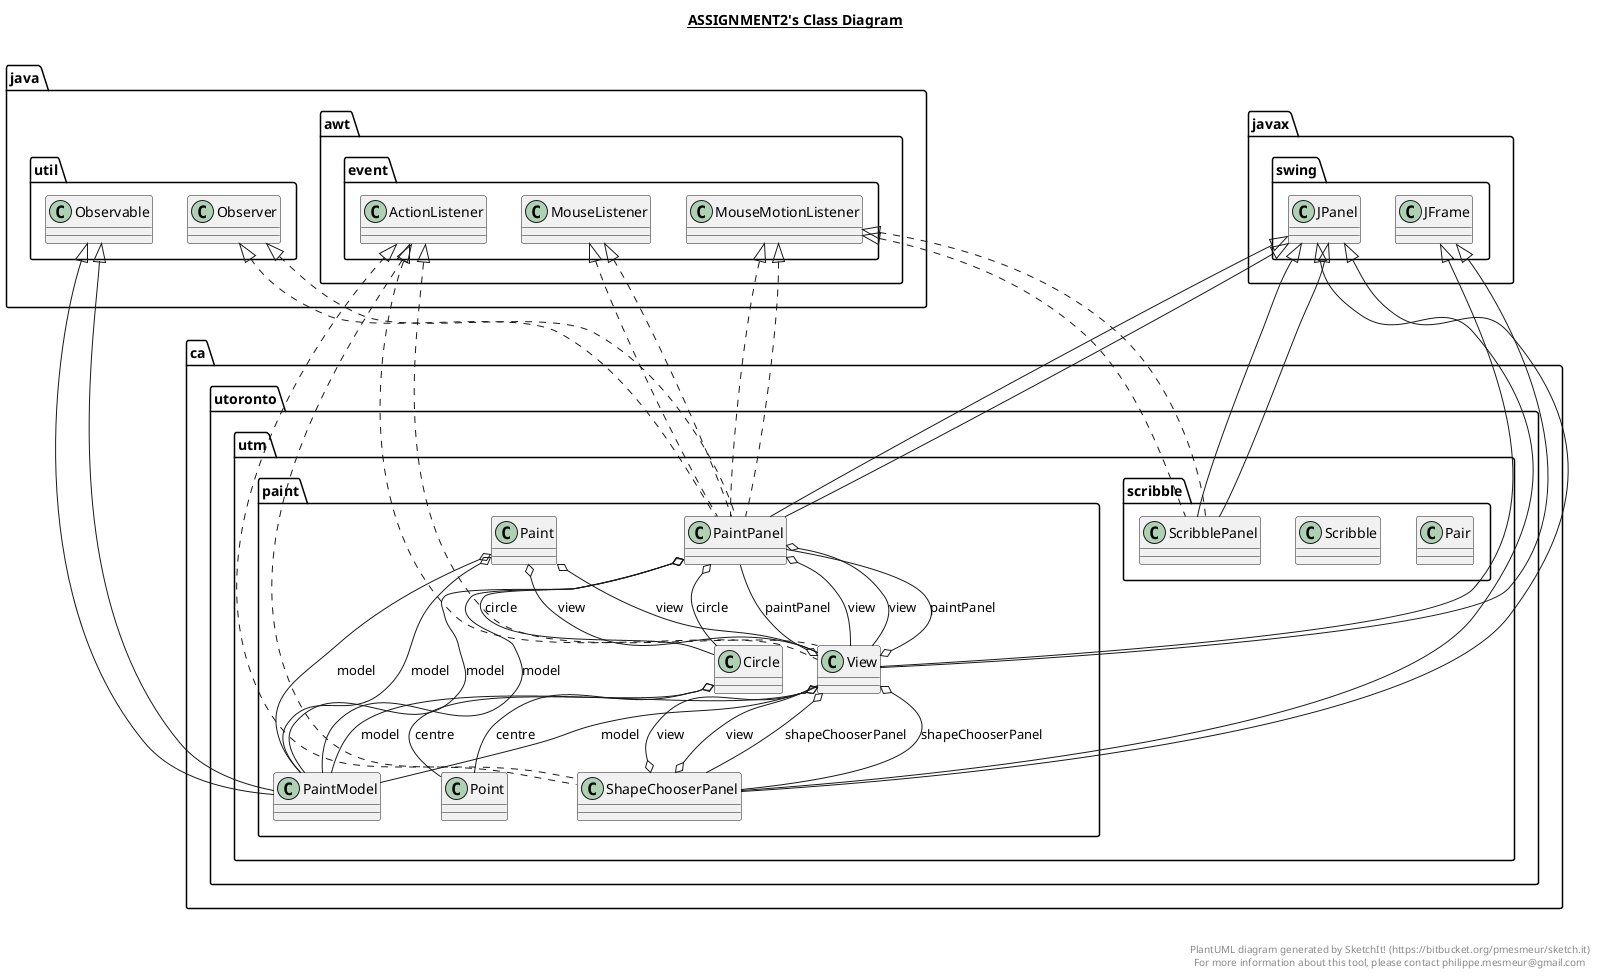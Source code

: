 @startuml

title __ASSIGNMENT2's Class Diagram__\n

  namespace ca.utoronto.utm.paint {
    class ca.utoronto.utm.paint.Circle {
    }
  }
  

  namespace ca.utoronto.utm.paint {
    class ca.utoronto.utm.paint.Circle {
    }
  }
  

  namespace ca.utoronto.utm.paint {
    class ca.utoronto.utm.paint.Paint {
    }
  }
  

  namespace ca.utoronto.utm.paint {
    class ca.utoronto.utm.paint.Paint {
    }
  }
  

  namespace ca.utoronto.utm.paint {
    class ca.utoronto.utm.paint.PaintModel {
    }
  }
  

  namespace ca.utoronto.utm.paint {
    class ca.utoronto.utm.paint.PaintModel {
    }
  }
  

  namespace ca.utoronto.utm.paint {
    class ca.utoronto.utm.paint.PaintPanel {
    }
  }
  

  namespace ca.utoronto.utm.paint {
    class ca.utoronto.utm.paint.PaintPanel {
    }
  }
  

  namespace ca.utoronto.utm.paint {
    class ca.utoronto.utm.paint.Point {
    }
  }
  

  namespace ca.utoronto.utm.paint {
    class ca.utoronto.utm.paint.Point {
    }
  }
  

  namespace ca.utoronto.utm.paint {
    class ca.utoronto.utm.paint.ShapeChooserPanel {
    }
  }
  

  namespace ca.utoronto.utm.paint {
    class ca.utoronto.utm.paint.ShapeChooserPanel {
    }
  }
  

  namespace ca.utoronto.utm.paint {
    class ca.utoronto.utm.paint.View {
    }
  }
  

  namespace ca.utoronto.utm.paint {
    class ca.utoronto.utm.paint.View {
    }
  }
  

  namespace ca.utoronto.utm.scribble {
    class ca.utoronto.utm.scribble.Pair {
    }
  }
  

  namespace ca.utoronto.utm.scribble {
    class ca.utoronto.utm.scribble.Pair {
    }
  }
  

  namespace ca.utoronto.utm.scribble {
    class ca.utoronto.utm.scribble.Scribble {
    }
  }
  

  namespace ca.utoronto.utm.scribble {
    class ca.utoronto.utm.scribble.Scribble {
    }
  }
  

  namespace ca.utoronto.utm.scribble {
    class ca.utoronto.utm.scribble.ScribblePanel {
    }
  }
  

  namespace ca.utoronto.utm.scribble {
    class ca.utoronto.utm.scribble.ScribblePanel {
    }
  }
  

  ca.utoronto.utm.paint.Circle o-- ca.utoronto.utm.paint.Point : centre
  ca.utoronto.utm.paint.Circle o-- ca.utoronto.utm.paint.Point : centre
  ca.utoronto.utm.paint.Paint o-- ca.utoronto.utm.paint.PaintModel : model
  ca.utoronto.utm.paint.Paint o-- ca.utoronto.utm.paint.View : view
  ca.utoronto.utm.paint.Paint o-- ca.utoronto.utm.paint.PaintModel : model
  ca.utoronto.utm.paint.Paint o-- ca.utoronto.utm.paint.View : view
  ca.utoronto.utm.paint.PaintModel -up-|> java.util.Observable
  ca.utoronto.utm.paint.PaintModel -up-|> java.util.Observable
  ca.utoronto.utm.paint.PaintPanel .up.|> java.awt.event.MouseListener
  ca.utoronto.utm.paint.PaintPanel .up.|> java.awt.event.MouseMotionListener
  ca.utoronto.utm.paint.PaintPanel .up.|> java.util.Observer
  ca.utoronto.utm.paint.PaintPanel -up-|> javax.swing.JPanel
  ca.utoronto.utm.paint.PaintPanel o-- ca.utoronto.utm.paint.Circle : circle
  ca.utoronto.utm.paint.PaintPanel o-- ca.utoronto.utm.paint.PaintModel : model
  ca.utoronto.utm.paint.PaintPanel o-- ca.utoronto.utm.paint.View : view
  ca.utoronto.utm.paint.PaintPanel .up.|> java.awt.event.MouseListener
  ca.utoronto.utm.paint.PaintPanel .up.|> java.awt.event.MouseMotionListener
  ca.utoronto.utm.paint.PaintPanel .up.|> java.util.Observer
  ca.utoronto.utm.paint.PaintPanel -up-|> javax.swing.JPanel
  ca.utoronto.utm.paint.PaintPanel o-- ca.utoronto.utm.paint.Circle : circle
  ca.utoronto.utm.paint.PaintPanel o-- ca.utoronto.utm.paint.PaintModel : model
  ca.utoronto.utm.paint.PaintPanel o-- ca.utoronto.utm.paint.View : view
  ca.utoronto.utm.paint.ShapeChooserPanel .up.|> java.awt.event.ActionListener
  ca.utoronto.utm.paint.ShapeChooserPanel -up-|> javax.swing.JPanel
  ca.utoronto.utm.paint.ShapeChooserPanel o-- ca.utoronto.utm.paint.View : view
  ca.utoronto.utm.paint.ShapeChooserPanel .up.|> java.awt.event.ActionListener
  ca.utoronto.utm.paint.ShapeChooserPanel -up-|> javax.swing.JPanel
  ca.utoronto.utm.paint.ShapeChooserPanel o-- ca.utoronto.utm.paint.View : view
  ca.utoronto.utm.paint.View .up.|> java.awt.event.ActionListener
  ca.utoronto.utm.paint.View -up-|> javax.swing.JFrame
  ca.utoronto.utm.paint.View o-- ca.utoronto.utm.paint.PaintModel : model
  ca.utoronto.utm.paint.View o-- ca.utoronto.utm.paint.PaintPanel : paintPanel
  ca.utoronto.utm.paint.View o-- ca.utoronto.utm.paint.ShapeChooserPanel : shapeChooserPanel
  ca.utoronto.utm.paint.View .up.|> java.awt.event.ActionListener
  ca.utoronto.utm.paint.View -up-|> javax.swing.JFrame
  ca.utoronto.utm.paint.View o-- ca.utoronto.utm.paint.PaintModel : model
  ca.utoronto.utm.paint.View o-- ca.utoronto.utm.paint.PaintPanel : paintPanel
  ca.utoronto.utm.paint.View o-- ca.utoronto.utm.paint.ShapeChooserPanel : shapeChooserPanel
  ca.utoronto.utm.scribble.ScribblePanel .up.|> java.awt.event.MouseMotionListener
  ca.utoronto.utm.scribble.ScribblePanel -up-|> javax.swing.JPanel
  ca.utoronto.utm.scribble.ScribblePanel .up.|> java.awt.event.MouseMotionListener
  ca.utoronto.utm.scribble.ScribblePanel -up-|> javax.swing.JPanel


right footer


PlantUML diagram generated by SketchIt! (https://bitbucket.org/pmesmeur/sketch.it)
For more information about this tool, please contact philippe.mesmeur@gmail.com
endfooter

@enduml
